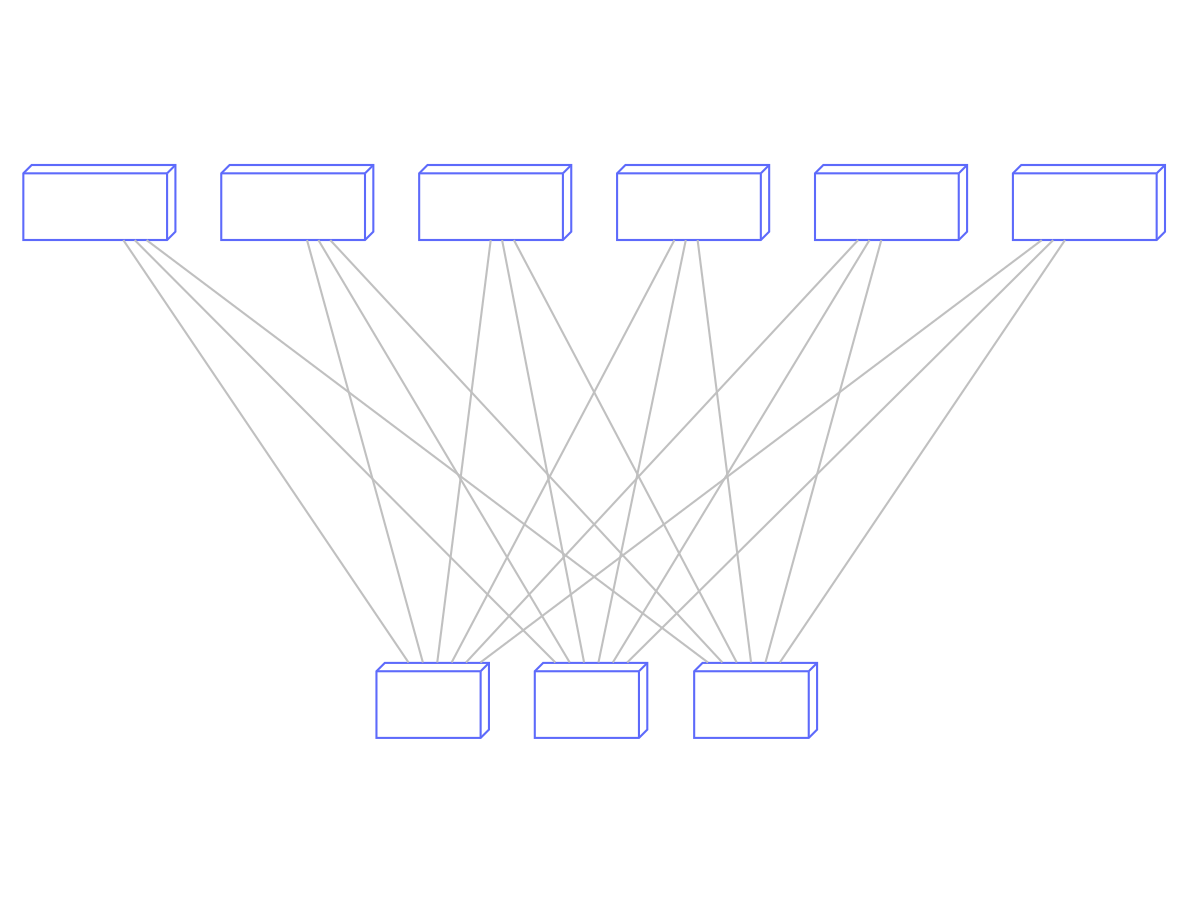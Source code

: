 digraph G {
    graph [dpi = 300];
    nodesep=0.3;
    ranksep=0.2;
    margin=0.1;
    ratio=0.75;
    bgcolor=transparent;
    node [shape=box3d, color="#5D6AFB", fontcolor=white];
    edge [arrowsize=0.8, color=grey, arrowhead=none];
    "Client 1" -> "/one";
    "Client 2" -> "/one";
    "Client 3" -> "/one";
    "Client 4" -> "/one";
    "Client 5" -> "/one";
    "Client 6" -> "/one";
    "Client 1" -> "/two";
    "Client 2" -> "/two";
    "Client 3" -> "/two";
    "Client 4" -> "/two";
    "Client 5" -> "/two";
    "Client 6" -> "/two";
    "Client 1" -> "/three";
    "Client 2" -> "/three";
    "Client 3" -> "/three";
    "Client 4" -> "/three";
    "Client 5" -> "/three";
    "Client 6" -> "/three";
}
